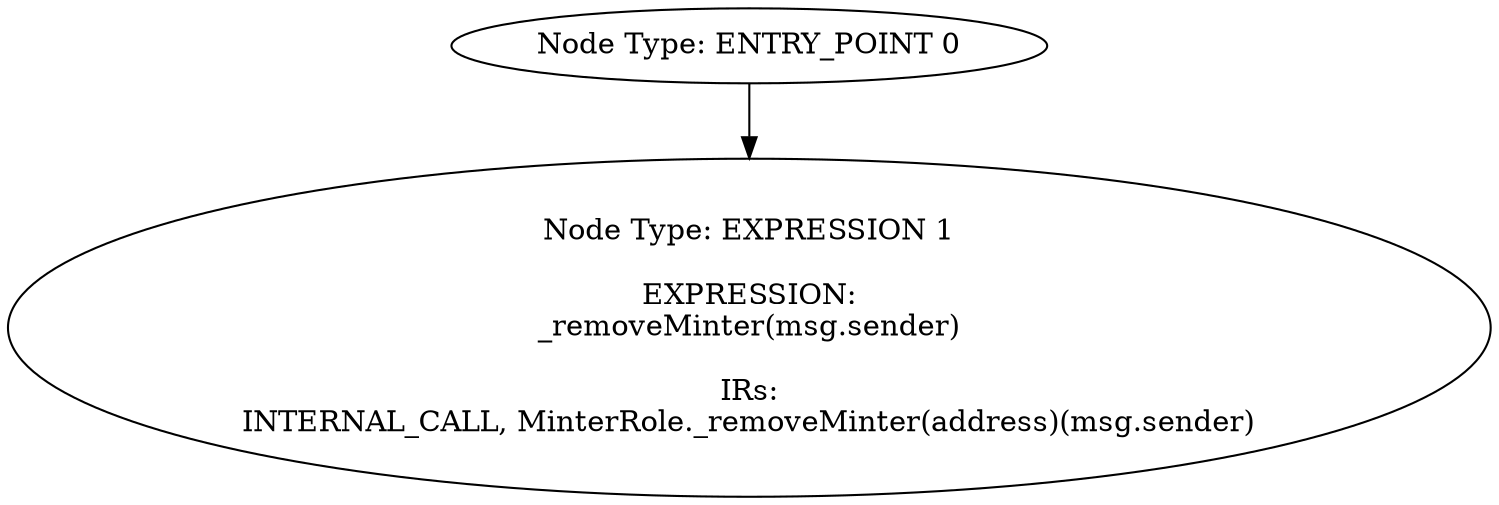 digraph{
0[label="Node Type: ENTRY_POINT 0
"];
0->1;
1[label="Node Type: EXPRESSION 1

EXPRESSION:
_removeMinter(msg.sender)

IRs:
INTERNAL_CALL, MinterRole._removeMinter(address)(msg.sender)"];
}
